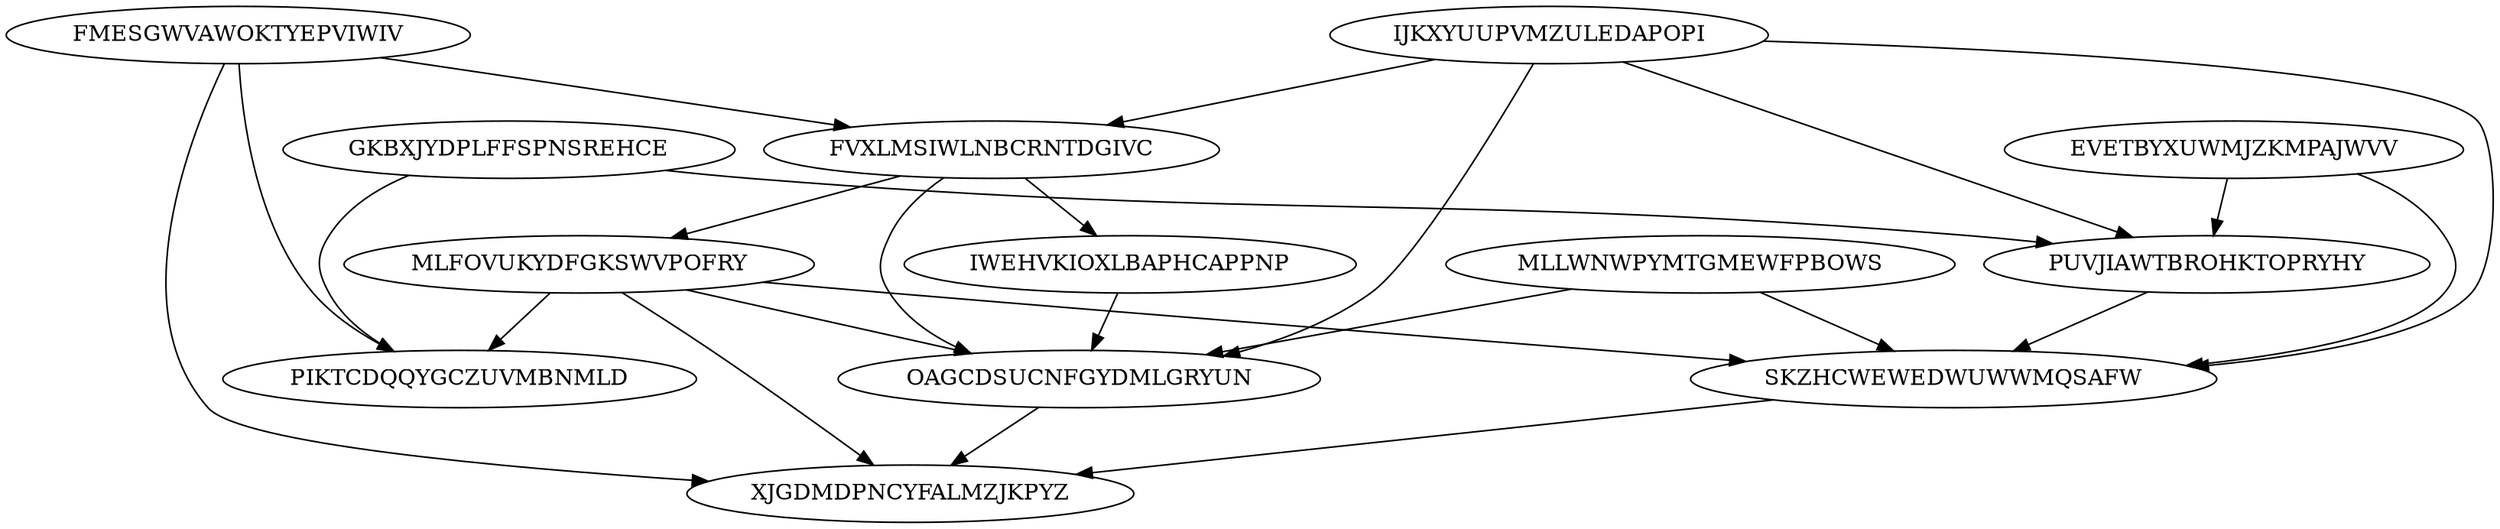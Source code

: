 digraph N13M24 {
	GKBXJYDPLFFSPNSREHCE	[Weight=16];
	FMESGWVAWOKTYEPVIWIV	[Weight=13];
	MLLWNWPYMTGMEWFPBOWS	[Weight=12];
	IJKXYUUPVMZULEDAPOPI	[Weight=14];
	EVETBYXUWMJZKMPAJWVV	[Weight=19];
	FVXLMSIWLNBCRNTDGIVC	[Weight=13];
	PUVJIAWTBROHKTOPRYHY	[Weight=16];
	MLFOVUKYDFGKSWVPOFRY	[Weight=20];
	IWEHVKIOXLBAPHCAPPNP	[Weight=11];
	OAGCDSUCNFGYDMLGRYUN	[Weight=18];
	PIKTCDQQYGCZUVMBNMLD	[Weight=11];
	SKZHCWEWEDWUWWMQSAFW	[Weight=15];
	XJGDMDPNCYFALMZJKPYZ	[Weight=15];
	FMESGWVAWOKTYEPVIWIV -> PIKTCDQQYGCZUVMBNMLD [Weight=14];
	FMESGWVAWOKTYEPVIWIV -> XJGDMDPNCYFALMZJKPYZ [Weight=16];
	FVXLMSIWLNBCRNTDGIVC -> IWEHVKIOXLBAPHCAPPNP [Weight=10];
	PUVJIAWTBROHKTOPRYHY -> SKZHCWEWEDWUWWMQSAFW [Weight=10];
	MLFOVUKYDFGKSWVPOFRY -> XJGDMDPNCYFALMZJKPYZ [Weight=10];
	MLFOVUKYDFGKSWVPOFRY -> PIKTCDQQYGCZUVMBNMLD [Weight=18];
	IJKXYUUPVMZULEDAPOPI -> PUVJIAWTBROHKTOPRYHY [Weight=20];
	FMESGWVAWOKTYEPVIWIV -> FVXLMSIWLNBCRNTDGIVC [Weight=14];
	FVXLMSIWLNBCRNTDGIVC -> OAGCDSUCNFGYDMLGRYUN [Weight=11];
	IWEHVKIOXLBAPHCAPPNP -> OAGCDSUCNFGYDMLGRYUN [Weight=14];
	IJKXYUUPVMZULEDAPOPI -> FVXLMSIWLNBCRNTDGIVC [Weight=18];
	GKBXJYDPLFFSPNSREHCE -> PIKTCDQQYGCZUVMBNMLD [Weight=16];
	FVXLMSIWLNBCRNTDGIVC -> MLFOVUKYDFGKSWVPOFRY [Weight=14];
	SKZHCWEWEDWUWWMQSAFW -> XJGDMDPNCYFALMZJKPYZ [Weight=11];
	IJKXYUUPVMZULEDAPOPI -> SKZHCWEWEDWUWWMQSAFW [Weight=20];
	MLLWNWPYMTGMEWFPBOWS -> SKZHCWEWEDWUWWMQSAFW [Weight=11];
	GKBXJYDPLFFSPNSREHCE -> PUVJIAWTBROHKTOPRYHY [Weight=11];
	EVETBYXUWMJZKMPAJWVV -> PUVJIAWTBROHKTOPRYHY [Weight=11];
	OAGCDSUCNFGYDMLGRYUN -> XJGDMDPNCYFALMZJKPYZ [Weight=14];
	EVETBYXUWMJZKMPAJWVV -> SKZHCWEWEDWUWWMQSAFW [Weight=10];
	IJKXYUUPVMZULEDAPOPI -> OAGCDSUCNFGYDMLGRYUN [Weight=17];
	MLFOVUKYDFGKSWVPOFRY -> OAGCDSUCNFGYDMLGRYUN [Weight=12];
	MLFOVUKYDFGKSWVPOFRY -> SKZHCWEWEDWUWWMQSAFW [Weight=19];
	MLLWNWPYMTGMEWFPBOWS -> OAGCDSUCNFGYDMLGRYUN [Weight=10];
}
